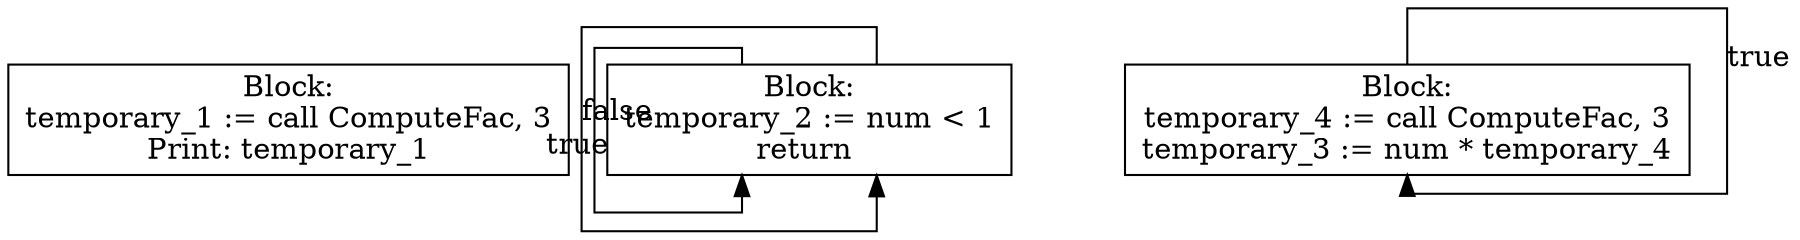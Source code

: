 digraph {
graph [ splines = ortho ]
	node [ shape = box ];
block_0 [label="Block:
temporary_1 := call ComputeFac, 3
Print: temporary_1"];
block_1 [label="Block:
temporary_2 := num < 1
return "];
block_1 -> block_1 [xlabel = "true"]
block_2 [label="Block:
temporary_4 := call ComputeFac, 3
temporary_3 := num * temporary_4"];
block_2 -> block_2 [xlabel = "true"]
block_1 -> block_1 [xlabel = "false"]
}
